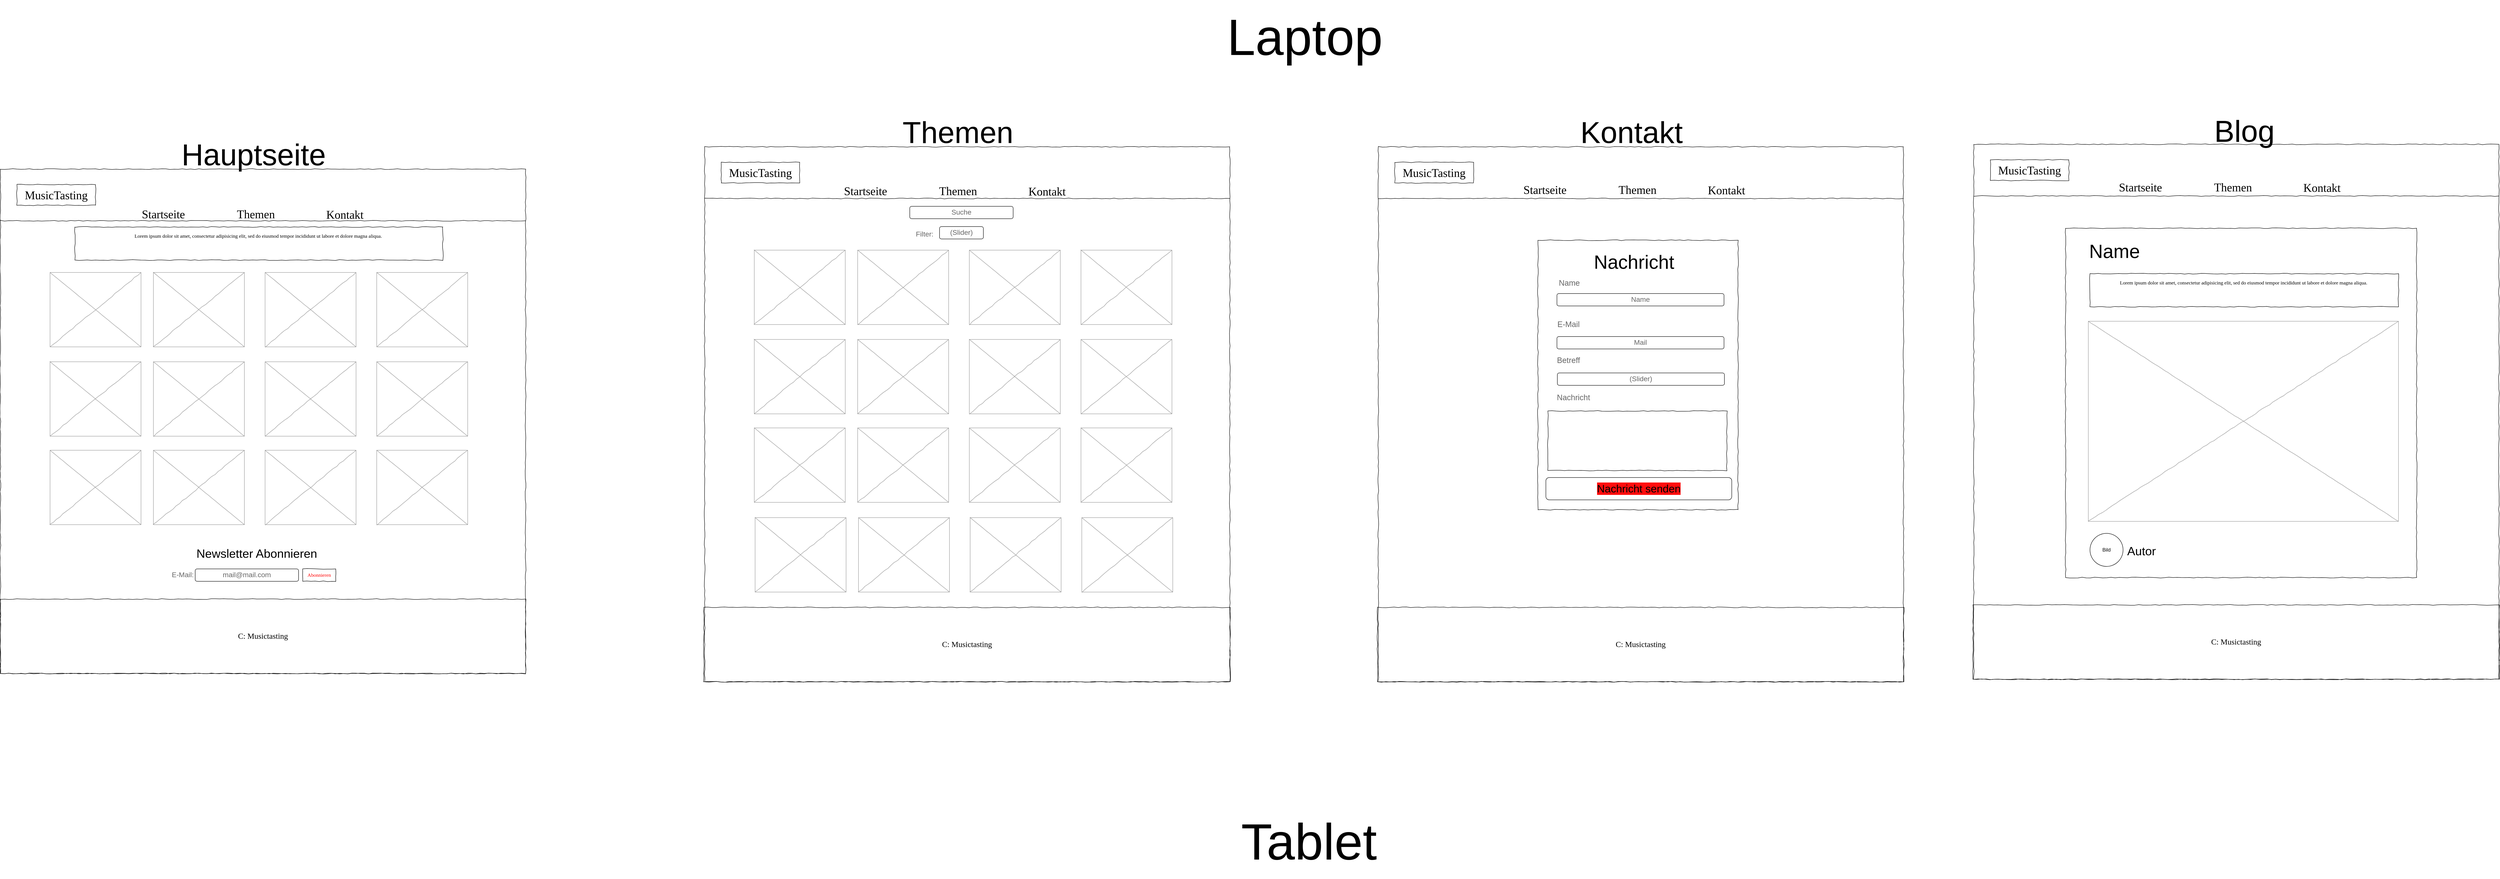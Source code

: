 <mxfile version="26.0.16">
  <diagram name="Page-1" id="03018318-947c-dd8e-b7a3-06fadd420f32">
    <mxGraphModel dx="10900" dy="7090" grid="0" gridSize="10" guides="1" tooltips="1" connect="1" arrows="1" fold="1" page="0" pageScale="1" pageWidth="1100" pageHeight="850" background="none" math="0" shadow="0">
      <root>
        <mxCell id="0" />
        <mxCell id="1" parent="0" />
        <mxCell id="2O41_qn-SW7AD8g0VkyL-54" value="" style="whiteSpace=wrap;html=1;rounded=0;shadow=0;labelBackgroundColor=none;strokeColor=#000000;strokeWidth=1;fillColor=none;fontFamily=Verdana;fontSize=12;fontColor=light-dark(#ff0000, #ededed);align=center;comic=1;" parent="1" vertex="1">
          <mxGeometry x="1623" y="-34" width="1270" height="1294" as="geometry" />
        </mxCell>
        <mxCell id="677b7b8949515195-1" value="" style="whiteSpace=wrap;html=1;rounded=0;shadow=0;labelBackgroundColor=none;strokeColor=#000000;strokeWidth=1;fillColor=none;fontFamily=Verdana;fontSize=12;fontColor=light-dark(#ff0000, #ededed);align=center;comic=1;" parent="1" vertex="1">
          <mxGeometry x="-80" y="20" width="1270" height="1220" as="geometry" />
        </mxCell>
        <mxCell id="677b7b8949515195-2" value="MusicTasting" style="whiteSpace=wrap;html=1;rounded=0;shadow=0;labelBackgroundColor=none;strokeWidth=1;fontFamily=Verdana;fontSize=28;align=center;comic=1;" parent="1" vertex="1">
          <mxGeometry x="-40" y="57.5" width="190" height="50" as="geometry" />
        </mxCell>
        <mxCell id="677b7b8949515195-4" value="&lt;font style=&quot;font-size: 28px;&quot;&gt;Startseite&lt;/font&gt;" style="text;html=1;points=[];align=left;verticalAlign=top;spacingTop=-4;fontSize=14;fontFamily=Verdana" parent="1" vertex="1">
          <mxGeometry x="260" y="110" width="100" height="35" as="geometry" />
        </mxCell>
        <mxCell id="677b7b8949515195-5" value="Themen" style="text;html=1;points=[];align=left;verticalAlign=top;spacingTop=-4;fontSize=28;fontFamily=Verdana;strokeWidth=4;" parent="1" vertex="1">
          <mxGeometry x="490" y="110" width="100" height="30" as="geometry" />
        </mxCell>
        <mxCell id="677b7b8949515195-6" value="Kontakt" style="text;html=1;points=[];align=left;verticalAlign=top;spacingTop=-4;fontSize=28;fontFamily=Verdana" parent="1" vertex="1">
          <mxGeometry x="706" y="111.25" width="110" height="32.5" as="geometry" />
        </mxCell>
        <mxCell id="677b7b8949515195-9" value="" style="line;strokeWidth=1;html=1;rounded=0;shadow=0;labelBackgroundColor=none;fillColor=none;fontFamily=Verdana;fontSize=14;fontColor=#000000;align=center;comic=1;" parent="1" vertex="1">
          <mxGeometry x="-80" y="140" width="1270" height="10" as="geometry" />
        </mxCell>
        <mxCell id="677b7b8949515195-15" value="&lt;div style=&quot;text-align: justify&quot;&gt;&lt;span&gt;Lorem ipsum dolor sit amet, consectetur adipisicing elit, sed do eiusmod tempor incididunt ut labore et dolore magna aliqua.&amp;nbsp;&lt;/span&gt;&lt;/div&gt;&lt;div style=&quot;text-align: justify&quot;&gt;&lt;br&gt;&lt;/div&gt;" style="whiteSpace=wrap;html=1;rounded=0;shadow=0;labelBackgroundColor=none;strokeWidth=1;fillColor=none;fontFamily=Verdana;fontSize=12;align=center;verticalAlign=top;spacing=10;comic=1;" parent="1" vertex="1">
          <mxGeometry x="100" y="160" width="890" height="80" as="geometry" />
        </mxCell>
        <mxCell id="677b7b8949515195-16" value="" style="verticalLabelPosition=bottom;shadow=0;dashed=0;align=center;html=1;verticalAlign=top;strokeWidth=1;shape=mxgraph.mockup.graphics.simpleIcon;strokeColor=#999999;rounded=0;labelBackgroundColor=none;fontFamily=Verdana;fontSize=14;fontColor=#000000;comic=1;" parent="1" vertex="1">
          <mxGeometry x="40" y="270" width="220" height="180" as="geometry" />
        </mxCell>
        <mxCell id="2O41_qn-SW7AD8g0VkyL-3" value="" style="verticalLabelPosition=bottom;shadow=0;dashed=0;align=center;html=1;verticalAlign=top;strokeWidth=1;shape=mxgraph.mockup.graphics.simpleIcon;strokeColor=#999999;rounded=0;labelBackgroundColor=none;fontFamily=Verdana;fontSize=14;fontColor=#000000;comic=1;" parent="1" vertex="1">
          <mxGeometry x="290" y="270" width="220" height="180" as="geometry" />
        </mxCell>
        <mxCell id="2O41_qn-SW7AD8g0VkyL-4" value="" style="verticalLabelPosition=bottom;shadow=0;dashed=0;align=center;html=1;verticalAlign=top;strokeWidth=1;shape=mxgraph.mockup.graphics.simpleIcon;strokeColor=#999999;rounded=0;labelBackgroundColor=none;fontFamily=Verdana;fontSize=14;fontColor=#000000;comic=1;" parent="1" vertex="1">
          <mxGeometry x="560" y="270" width="220" height="180" as="geometry" />
        </mxCell>
        <mxCell id="2O41_qn-SW7AD8g0VkyL-5" value="" style="verticalLabelPosition=bottom;shadow=0;dashed=0;align=center;html=1;verticalAlign=top;strokeWidth=1;shape=mxgraph.mockup.graphics.simpleIcon;strokeColor=#999999;rounded=0;labelBackgroundColor=none;fontFamily=Verdana;fontSize=14;fontColor=#000000;comic=1;" parent="1" vertex="1">
          <mxGeometry x="830" y="270" width="220" height="180" as="geometry" />
        </mxCell>
        <mxCell id="2O41_qn-SW7AD8g0VkyL-6" value="" style="verticalLabelPosition=bottom;shadow=0;dashed=0;align=center;html=1;verticalAlign=top;strokeWidth=1;shape=mxgraph.mockup.graphics.simpleIcon;strokeColor=#999999;rounded=0;labelBackgroundColor=none;fontFamily=Verdana;fontSize=14;fontColor=#000000;comic=1;" parent="1" vertex="1">
          <mxGeometry x="40" y="486" width="220" height="180" as="geometry" />
        </mxCell>
        <mxCell id="2O41_qn-SW7AD8g0VkyL-7" value="" style="verticalLabelPosition=bottom;shadow=0;dashed=0;align=center;html=1;verticalAlign=top;strokeWidth=1;shape=mxgraph.mockup.graphics.simpleIcon;strokeColor=#999999;rounded=0;labelBackgroundColor=none;fontFamily=Verdana;fontSize=14;fontColor=#000000;comic=1;" parent="1" vertex="1">
          <mxGeometry x="290" y="486" width="220" height="180" as="geometry" />
        </mxCell>
        <mxCell id="2O41_qn-SW7AD8g0VkyL-8" value="" style="verticalLabelPosition=bottom;shadow=0;dashed=0;align=center;html=1;verticalAlign=top;strokeWidth=1;shape=mxgraph.mockup.graphics.simpleIcon;strokeColor=#999999;rounded=0;labelBackgroundColor=none;fontFamily=Verdana;fontSize=14;fontColor=#000000;comic=1;" parent="1" vertex="1">
          <mxGeometry x="560" y="486" width="220" height="180" as="geometry" />
        </mxCell>
        <mxCell id="2O41_qn-SW7AD8g0VkyL-9" value="" style="verticalLabelPosition=bottom;shadow=0;dashed=0;align=center;html=1;verticalAlign=top;strokeWidth=1;shape=mxgraph.mockup.graphics.simpleIcon;strokeColor=#999999;rounded=0;labelBackgroundColor=none;fontFamily=Verdana;fontSize=14;fontColor=#000000;comic=1;" parent="1" vertex="1">
          <mxGeometry x="830" y="486" width="220" height="180" as="geometry" />
        </mxCell>
        <mxCell id="2O41_qn-SW7AD8g0VkyL-10" value="" style="verticalLabelPosition=bottom;shadow=0;dashed=0;align=center;html=1;verticalAlign=top;strokeWidth=1;shape=mxgraph.mockup.graphics.simpleIcon;strokeColor=#999999;rounded=0;labelBackgroundColor=none;fontFamily=Verdana;fontSize=14;fontColor=#000000;comic=1;" parent="1" vertex="1">
          <mxGeometry x="40" y="700" width="220" height="180" as="geometry" />
        </mxCell>
        <mxCell id="2O41_qn-SW7AD8g0VkyL-11" value="" style="verticalLabelPosition=bottom;shadow=0;dashed=0;align=center;html=1;verticalAlign=top;strokeWidth=1;shape=mxgraph.mockup.graphics.simpleIcon;strokeColor=#999999;rounded=0;labelBackgroundColor=none;fontFamily=Verdana;fontSize=14;fontColor=#000000;comic=1;" parent="1" vertex="1">
          <mxGeometry x="290" y="700" width="220" height="180" as="geometry" />
        </mxCell>
        <mxCell id="2O41_qn-SW7AD8g0VkyL-12" value="" style="verticalLabelPosition=bottom;shadow=0;dashed=0;align=center;html=1;verticalAlign=top;strokeWidth=1;shape=mxgraph.mockup.graphics.simpleIcon;strokeColor=#999999;rounded=0;labelBackgroundColor=none;fontFamily=Verdana;fontSize=14;fontColor=#000000;comic=1;" parent="1" vertex="1">
          <mxGeometry x="560" y="700" width="220" height="180" as="geometry" />
        </mxCell>
        <mxCell id="2O41_qn-SW7AD8g0VkyL-13" value="" style="verticalLabelPosition=bottom;shadow=0;dashed=0;align=center;html=1;verticalAlign=top;strokeWidth=1;shape=mxgraph.mockup.graphics.simpleIcon;strokeColor=#999999;rounded=0;labelBackgroundColor=none;fontFamily=Verdana;fontSize=14;fontColor=#000000;comic=1;" parent="1" vertex="1">
          <mxGeometry x="830" y="700" width="220" height="180" as="geometry" />
        </mxCell>
        <mxCell id="2O41_qn-SW7AD8g0VkyL-14" value="&lt;font style=&quot;font-size: 19px;&quot;&gt;C: Musictasting&lt;/font&gt;" style="whiteSpace=wrap;html=1;rounded=0;shadow=0;labelBackgroundColor=none;strokeWidth=1;fillColor=none;fontFamily=Verdana;fontSize=12;align=center;comic=1;" parent="1" vertex="1">
          <mxGeometry x="-80" y="1060" width="1270" height="180" as="geometry" />
        </mxCell>
        <mxCell id="2O41_qn-SW7AD8g0VkyL-18" value="Abonnieren" style="whiteSpace=wrap;html=1;rounded=0;shadow=0;labelBackgroundColor=none;strokeWidth=1;fillColor=none;fontFamily=Verdana;fontSize=12;align=center;comic=1;fontColor=light-dark(#ff0000, #ededed);" parent="1" vertex="1">
          <mxGeometry x="651" y="987" width="80" height="30" as="geometry" />
        </mxCell>
        <mxCell id="2O41_qn-SW7AD8g0VkyL-19" value="&lt;span style=&quot;color: rgb(102, 102, 102); font-size: 17px; text-align: left; text-wrap-mode: nowrap;&quot;&gt;mail@mail.com&lt;/span&gt;" style="rounded=1;whiteSpace=wrap;html=1;" parent="1" vertex="1">
          <mxGeometry x="391" y="987" width="250" height="30" as="geometry" />
        </mxCell>
        <mxCell id="2O41_qn-SW7AD8g0VkyL-20" value="&lt;span style=&quot;color: rgb(102, 102, 102); font-size: 17px; text-align: left; text-wrap-mode: nowrap;&quot;&gt;E-Mail:&lt;/span&gt;" style="rounded=1;whiteSpace=wrap;html=1;strokeColor=none;fillColor=none;" parent="1" vertex="1">
          <mxGeometry x="331" y="987" width="60" height="30" as="geometry" />
        </mxCell>
        <mxCell id="2O41_qn-SW7AD8g0VkyL-21" value="Newsletter Abonnieren" style="rounded=1;fontSize=29;labelBorderColor=none;whiteSpace=wrap;strokeColor=none;fillColor=none;" parent="1" vertex="1">
          <mxGeometry x="390" y="930" width="300" height="40" as="geometry" />
        </mxCell>
        <mxCell id="2O41_qn-SW7AD8g0VkyL-22" value="Hauptseite" style="rounded=1;fontSize=73;labelBorderColor=none;whiteSpace=wrap;strokeColor=none;fillColor=none;" parent="1" vertex="1">
          <mxGeometry x="274" y="-105" width="517" height="179" as="geometry" />
        </mxCell>
        <mxCell id="2O41_qn-SW7AD8g0VkyL-24" value="MusicTasting" style="whiteSpace=wrap;html=1;rounded=0;shadow=0;labelBackgroundColor=none;strokeWidth=1;fontFamily=Verdana;fontSize=28;align=center;comic=1;" parent="1" vertex="1">
          <mxGeometry x="1663" y="3.5" width="190" height="50" as="geometry" />
        </mxCell>
        <mxCell id="2O41_qn-SW7AD8g0VkyL-28" value="" style="line;strokeWidth=1;html=1;rounded=0;shadow=0;labelBackgroundColor=none;fillColor=none;fontFamily=Verdana;fontSize=14;fontColor=#000000;align=center;comic=1;" parent="1" vertex="1">
          <mxGeometry x="1623" y="86" width="1270" height="10" as="geometry" />
        </mxCell>
        <mxCell id="2O41_qn-SW7AD8g0VkyL-30" value="" style="verticalLabelPosition=bottom;shadow=0;dashed=0;align=center;html=1;verticalAlign=top;strokeWidth=1;shape=mxgraph.mockup.graphics.simpleIcon;strokeColor=#999999;rounded=0;labelBackgroundColor=none;fontFamily=Verdana;fontSize=14;fontColor=#000000;comic=1;" parent="1" vertex="1">
          <mxGeometry x="1743" y="216" width="220" height="180" as="geometry" />
        </mxCell>
        <mxCell id="2O41_qn-SW7AD8g0VkyL-31" value="" style="verticalLabelPosition=bottom;shadow=0;dashed=0;align=center;html=1;verticalAlign=top;strokeWidth=1;shape=mxgraph.mockup.graphics.simpleIcon;strokeColor=#999999;rounded=0;labelBackgroundColor=none;fontFamily=Verdana;fontSize=14;fontColor=#000000;comic=1;" parent="1" vertex="1">
          <mxGeometry x="1993" y="216" width="220" height="180" as="geometry" />
        </mxCell>
        <mxCell id="2O41_qn-SW7AD8g0VkyL-32" value="" style="verticalLabelPosition=bottom;shadow=0;dashed=0;align=center;html=1;verticalAlign=top;strokeWidth=1;shape=mxgraph.mockup.graphics.simpleIcon;strokeColor=#999999;rounded=0;labelBackgroundColor=none;fontFamily=Verdana;fontSize=14;fontColor=#000000;comic=1;" parent="1" vertex="1">
          <mxGeometry x="2263" y="216" width="220" height="180" as="geometry" />
        </mxCell>
        <mxCell id="2O41_qn-SW7AD8g0VkyL-33" value="" style="verticalLabelPosition=bottom;shadow=0;dashed=0;align=center;html=1;verticalAlign=top;strokeWidth=1;shape=mxgraph.mockup.graphics.simpleIcon;strokeColor=#999999;rounded=0;labelBackgroundColor=none;fontFamily=Verdana;fontSize=14;fontColor=#000000;comic=1;" parent="1" vertex="1">
          <mxGeometry x="2533" y="216" width="220" height="180" as="geometry" />
        </mxCell>
        <mxCell id="2O41_qn-SW7AD8g0VkyL-34" value="" style="verticalLabelPosition=bottom;shadow=0;dashed=0;align=center;html=1;verticalAlign=top;strokeWidth=1;shape=mxgraph.mockup.graphics.simpleIcon;strokeColor=#999999;rounded=0;labelBackgroundColor=none;fontFamily=Verdana;fontSize=14;fontColor=#000000;comic=1;" parent="1" vertex="1">
          <mxGeometry x="1743" y="432" width="220" height="180" as="geometry" />
        </mxCell>
        <mxCell id="2O41_qn-SW7AD8g0VkyL-35" value="" style="verticalLabelPosition=bottom;shadow=0;dashed=0;align=center;html=1;verticalAlign=top;strokeWidth=1;shape=mxgraph.mockup.graphics.simpleIcon;strokeColor=#999999;rounded=0;labelBackgroundColor=none;fontFamily=Verdana;fontSize=14;fontColor=#000000;comic=1;" parent="1" vertex="1">
          <mxGeometry x="1993" y="432" width="220" height="180" as="geometry" />
        </mxCell>
        <mxCell id="2O41_qn-SW7AD8g0VkyL-36" value="" style="verticalLabelPosition=bottom;shadow=0;dashed=0;align=center;html=1;verticalAlign=top;strokeWidth=1;shape=mxgraph.mockup.graphics.simpleIcon;strokeColor=#999999;rounded=0;labelBackgroundColor=none;fontFamily=Verdana;fontSize=14;fontColor=#000000;comic=1;" parent="1" vertex="1">
          <mxGeometry x="2263" y="432" width="220" height="180" as="geometry" />
        </mxCell>
        <mxCell id="2O41_qn-SW7AD8g0VkyL-37" value="" style="verticalLabelPosition=bottom;shadow=0;dashed=0;align=center;html=1;verticalAlign=top;strokeWidth=1;shape=mxgraph.mockup.graphics.simpleIcon;strokeColor=#999999;rounded=0;labelBackgroundColor=none;fontFamily=Verdana;fontSize=14;fontColor=#000000;comic=1;" parent="1" vertex="1">
          <mxGeometry x="2533" y="432" width="220" height="180" as="geometry" />
        </mxCell>
        <mxCell id="2O41_qn-SW7AD8g0VkyL-38" value="" style="verticalLabelPosition=bottom;shadow=0;dashed=0;align=center;html=1;verticalAlign=top;strokeWidth=1;shape=mxgraph.mockup.graphics.simpleIcon;strokeColor=#999999;rounded=0;labelBackgroundColor=none;fontFamily=Verdana;fontSize=14;fontColor=#000000;comic=1;" parent="1" vertex="1">
          <mxGeometry x="1743" y="646" width="220" height="180" as="geometry" />
        </mxCell>
        <mxCell id="2O41_qn-SW7AD8g0VkyL-39" value="" style="verticalLabelPosition=bottom;shadow=0;dashed=0;align=center;html=1;verticalAlign=top;strokeWidth=1;shape=mxgraph.mockup.graphics.simpleIcon;strokeColor=#999999;rounded=0;labelBackgroundColor=none;fontFamily=Verdana;fontSize=14;fontColor=#000000;comic=1;" parent="1" vertex="1">
          <mxGeometry x="1993" y="646" width="220" height="180" as="geometry" />
        </mxCell>
        <mxCell id="2O41_qn-SW7AD8g0VkyL-40" value="" style="verticalLabelPosition=bottom;shadow=0;dashed=0;align=center;html=1;verticalAlign=top;strokeWidth=1;shape=mxgraph.mockup.graphics.simpleIcon;strokeColor=#999999;rounded=0;labelBackgroundColor=none;fontFamily=Verdana;fontSize=14;fontColor=#000000;comic=1;" parent="1" vertex="1">
          <mxGeometry x="2263" y="646" width="220" height="180" as="geometry" />
        </mxCell>
        <mxCell id="2O41_qn-SW7AD8g0VkyL-41" value="" style="verticalLabelPosition=bottom;shadow=0;dashed=0;align=center;html=1;verticalAlign=top;strokeWidth=1;shape=mxgraph.mockup.graphics.simpleIcon;strokeColor=#999999;rounded=0;labelBackgroundColor=none;fontFamily=Verdana;fontSize=14;fontColor=#000000;comic=1;" parent="1" vertex="1">
          <mxGeometry x="2533" y="646" width="220" height="180" as="geometry" />
        </mxCell>
        <mxCell id="2O41_qn-SW7AD8g0VkyL-42" value="&lt;font style=&quot;font-size: 19px;&quot;&gt;C: Musictasting&lt;/font&gt;" style="whiteSpace=wrap;html=1;rounded=0;shadow=0;labelBackgroundColor=none;strokeWidth=1;fillColor=none;fontFamily=Verdana;fontSize=12;align=center;comic=1;" parent="1" vertex="1">
          <mxGeometry x="1621" y="1080" width="1273" height="180" as="geometry" />
        </mxCell>
        <mxCell id="2O41_qn-SW7AD8g0VkyL-47" value="Themen" style="rounded=1;fontSize=73;labelBorderColor=none;whiteSpace=wrap;strokeColor=none;fillColor=none;" parent="1" vertex="1">
          <mxGeometry x="1977" y="-159" width="517" height="179" as="geometry" />
        </mxCell>
        <mxCell id="2O41_qn-SW7AD8g0VkyL-49" value="" style="verticalLabelPosition=bottom;shadow=0;dashed=0;align=center;html=1;verticalAlign=top;strokeWidth=1;shape=mxgraph.mockup.graphics.simpleIcon;strokeColor=#999999;rounded=0;labelBackgroundColor=none;fontFamily=Verdana;fontSize=14;fontColor=#000000;comic=1;" parent="1" vertex="1">
          <mxGeometry x="1745" y="863" width="220" height="180" as="geometry" />
        </mxCell>
        <mxCell id="2O41_qn-SW7AD8g0VkyL-50" value="" style="verticalLabelPosition=bottom;shadow=0;dashed=0;align=center;html=1;verticalAlign=top;strokeWidth=1;shape=mxgraph.mockup.graphics.simpleIcon;strokeColor=#999999;rounded=0;labelBackgroundColor=none;fontFamily=Verdana;fontSize=14;fontColor=#000000;comic=1;" parent="1" vertex="1">
          <mxGeometry x="1995" y="863" width="220" height="180" as="geometry" />
        </mxCell>
        <mxCell id="2O41_qn-SW7AD8g0VkyL-51" value="" style="verticalLabelPosition=bottom;shadow=0;dashed=0;align=center;html=1;verticalAlign=top;strokeWidth=1;shape=mxgraph.mockup.graphics.simpleIcon;strokeColor=#999999;rounded=0;labelBackgroundColor=none;fontFamily=Verdana;fontSize=14;fontColor=#000000;comic=1;" parent="1" vertex="1">
          <mxGeometry x="2265" y="863" width="220" height="180" as="geometry" />
        </mxCell>
        <mxCell id="2O41_qn-SW7AD8g0VkyL-52" value="" style="verticalLabelPosition=bottom;shadow=0;dashed=0;align=center;html=1;verticalAlign=top;strokeWidth=1;shape=mxgraph.mockup.graphics.simpleIcon;strokeColor=#999999;rounded=0;labelBackgroundColor=none;fontFamily=Verdana;fontSize=14;fontColor=#000000;comic=1;" parent="1" vertex="1">
          <mxGeometry x="2535" y="863" width="220" height="180" as="geometry" />
        </mxCell>
        <mxCell id="2O41_qn-SW7AD8g0VkyL-55" value="&lt;span style=&quot;color: rgb(102, 102, 102); font-size: 17px; text-align: left; text-wrap-mode: nowrap;&quot;&gt;Suche&lt;/span&gt;" style="rounded=1;whiteSpace=wrap;html=1;" parent="1" vertex="1">
          <mxGeometry x="2119" y="110" width="250" height="30" as="geometry" />
        </mxCell>
        <mxCell id="2O41_qn-SW7AD8g0VkyL-56" value="&lt;span style=&quot;color: rgb(102, 102, 102); font-size: 17px; text-align: left; text-wrap-mode: nowrap;&quot;&gt;Filter:&lt;/span&gt;" style="rounded=1;whiteSpace=wrap;html=1;strokeColor=none;fillColor=none;" parent="1" vertex="1">
          <mxGeometry x="2125" y="163" width="60" height="30" as="geometry" />
        </mxCell>
        <mxCell id="2O41_qn-SW7AD8g0VkyL-57" value="&lt;span style=&quot;color: rgb(102, 102, 102); font-size: 17px; text-align: left; text-wrap-mode: nowrap;&quot;&gt;(Slider)&lt;/span&gt;" style="rounded=1;whiteSpace=wrap;html=1;" parent="1" vertex="1">
          <mxGeometry x="2191" y="159" width="106" height="30" as="geometry" />
        </mxCell>
        <mxCell id="2O41_qn-SW7AD8g0VkyL-85" value="" style="whiteSpace=wrap;html=1;rounded=0;shadow=0;labelBackgroundColor=none;strokeColor=#000000;strokeWidth=1;fillColor=none;fontFamily=Verdana;fontSize=12;fontColor=light-dark(#ff0000, #ededed);align=center;comic=1;" parent="1" vertex="1">
          <mxGeometry x="3252" y="-34" width="1270" height="1294" as="geometry" />
        </mxCell>
        <mxCell id="2O41_qn-SW7AD8g0VkyL-86" value="MusicTasting" style="whiteSpace=wrap;html=1;rounded=0;shadow=0;labelBackgroundColor=none;strokeWidth=1;fontFamily=Verdana;fontSize=28;align=center;comic=1;" parent="1" vertex="1">
          <mxGeometry x="3292" y="3.5" width="190" height="50" as="geometry" />
        </mxCell>
        <mxCell id="2O41_qn-SW7AD8g0VkyL-90" value="" style="line;strokeWidth=1;html=1;rounded=0;shadow=0;labelBackgroundColor=none;fillColor=none;fontFamily=Verdana;fontSize=14;fontColor=#000000;align=center;comic=1;" parent="1" vertex="1">
          <mxGeometry x="3252" y="86" width="1270" height="10" as="geometry" />
        </mxCell>
        <mxCell id="2O41_qn-SW7AD8g0VkyL-103" value="&lt;font style=&quot;font-size: 19px;&quot;&gt;C: Musictasting&lt;/font&gt;" style="whiteSpace=wrap;html=1;rounded=0;shadow=0;labelBackgroundColor=none;strokeWidth=1;fillColor=none;fontFamily=Verdana;fontSize=12;align=center;comic=1;" parent="1" vertex="1">
          <mxGeometry x="3250" y="1080" width="1273" height="180" as="geometry" />
        </mxCell>
        <mxCell id="2O41_qn-SW7AD8g0VkyL-104" value="Kontakt" style="rounded=1;fontSize=73;labelBorderColor=none;whiteSpace=wrap;strokeColor=none;fillColor=none;" parent="1" vertex="1">
          <mxGeometry x="3606" y="-159" width="517" height="179" as="geometry" />
        </mxCell>
        <mxCell id="2O41_qn-SW7AD8g0VkyL-109" value="&lt;font style=&quot;font-size: 26px; background-color: rgb(255, 13, 13);&quot;&gt;Nachricht senden&lt;/font&gt;" style="rounded=1;whiteSpace=wrap;labelBackgroundColor=none;labelBorderColor=none;textShadow=0;html=1;" parent="1" vertex="1">
          <mxGeometry x="3657.25" y="766" width="449.5" height="54" as="geometry" />
        </mxCell>
        <mxCell id="2O41_qn-SW7AD8g0VkyL-112" value="" style="whiteSpace=wrap;html=1;rounded=0;shadow=0;labelBackgroundColor=none;strokeWidth=1;fillColor=none;fontFamily=Verdana;fontSize=12;align=center;comic=1;" parent="1" vertex="1">
          <mxGeometry x="3638" y="192" width="484" height="652" as="geometry" />
        </mxCell>
        <mxCell id="2O41_qn-SW7AD8g0VkyL-113" value="Nachricht" style="rounded=1;fontSize=46;labelBorderColor=none;whiteSpace=wrap;strokeColor=none;fillColor=none;" parent="1" vertex="1">
          <mxGeometry x="3612" y="155" width="517" height="179" as="geometry" />
        </mxCell>
        <mxCell id="2O41_qn-SW7AD8g0VkyL-114" value="&lt;span style=&quot;color: rgb(102, 102, 102); text-align: left; text-wrap-mode: nowrap;&quot;&gt;Name&lt;/span&gt;" style="rounded=1;whiteSpace=wrap;html=1;strokeColor=none;fillColor=none;fontSize=19;" parent="1" vertex="1">
          <mxGeometry x="3684" y="281" width="60" height="30" as="geometry" />
        </mxCell>
        <mxCell id="2O41_qn-SW7AD8g0VkyL-115" value="&lt;span style=&quot;color: rgb(102, 102, 102); text-align: left; text-wrap-mode: nowrap;&quot;&gt;E-Mail&lt;/span&gt;" style="rounded=1;whiteSpace=wrap;html=1;strokeColor=none;fillColor=none;fontSize=19;" parent="1" vertex="1">
          <mxGeometry x="3682" y="381" width="60" height="30" as="geometry" />
        </mxCell>
        <mxCell id="2O41_qn-SW7AD8g0VkyL-116" value="&lt;span style=&quot;color: rgb(102, 102, 102); text-align: left; text-wrap-mode: nowrap;&quot;&gt;Betreff&lt;/span&gt;" style="rounded=1;whiteSpace=wrap;html=1;strokeColor=none;fillColor=none;fontSize=19;" parent="1" vertex="1">
          <mxGeometry x="3682" y="468" width="60" height="30" as="geometry" />
        </mxCell>
        <mxCell id="2O41_qn-SW7AD8g0VkyL-118" value="&lt;span style=&quot;color: rgb(102, 102, 102); text-align: left; text-wrap-mode: nowrap;&quot;&gt;Nachricht&lt;/span&gt;" style="rounded=1;whiteSpace=wrap;html=1;strokeColor=none;fillColor=none;fontSize=19;" parent="1" vertex="1">
          <mxGeometry x="3694" y="558" width="60" height="30" as="geometry" />
        </mxCell>
        <mxCell id="2O41_qn-SW7AD8g0VkyL-119" value="" style="whiteSpace=wrap;html=1;rounded=0;shadow=0;labelBackgroundColor=none;strokeWidth=1;fillColor=none;fontFamily=Verdana;fontSize=12;align=center;comic=1;" parent="1" vertex="1">
          <mxGeometry x="3662" y="605" width="433" height="144" as="geometry" />
        </mxCell>
        <mxCell id="2O41_qn-SW7AD8g0VkyL-120" value="&lt;span style=&quot;color: rgb(102, 102, 102); font-size: 17px; text-align: left; text-wrap-mode: nowrap;&quot;&gt;Name&lt;/span&gt;" style="rounded=1;whiteSpace=wrap;html=1;" parent="1" vertex="1">
          <mxGeometry x="3684" y="321" width="404" height="30" as="geometry" />
        </mxCell>
        <mxCell id="2O41_qn-SW7AD8g0VkyL-121" value="&lt;span style=&quot;color: rgb(102, 102, 102); font-size: 17px; text-align: left; text-wrap-mode: nowrap;&quot;&gt;Mail&lt;/span&gt;" style="rounded=1;whiteSpace=wrap;html=1;" parent="1" vertex="1">
          <mxGeometry x="3684" y="425" width="404" height="30" as="geometry" />
        </mxCell>
        <mxCell id="2O41_qn-SW7AD8g0VkyL-122" value="&lt;span style=&quot;color: rgb(102, 102, 102); font-size: 17px; text-align: left; text-wrap-mode: nowrap;&quot;&gt;(Slider)&lt;/span&gt;" style="rounded=1;whiteSpace=wrap;html=1;" parent="1" vertex="1">
          <mxGeometry x="3685" y="513" width="404" height="30" as="geometry" />
        </mxCell>
        <mxCell id="2O41_qn-SW7AD8g0VkyL-123" value="&lt;font style=&quot;font-size: 28px;&quot;&gt;Startseite&lt;/font&gt;" style="text;html=1;points=[];align=left;verticalAlign=top;spacingTop=-4;fontSize=14;fontFamily=Verdana" parent="1" vertex="1">
          <mxGeometry x="1957.5" y="53.5" width="100" height="35" as="geometry" />
        </mxCell>
        <mxCell id="2O41_qn-SW7AD8g0VkyL-124" value="Themen" style="text;html=1;points=[];align=left;verticalAlign=top;spacingTop=-4;fontSize=28;fontFamily=Verdana;strokeWidth=4;" parent="1" vertex="1">
          <mxGeometry x="2187.5" y="53.5" width="100" height="30" as="geometry" />
        </mxCell>
        <mxCell id="2O41_qn-SW7AD8g0VkyL-125" value="Kontakt" style="text;html=1;points=[];align=left;verticalAlign=top;spacingTop=-4;fontSize=28;fontFamily=Verdana" parent="1" vertex="1">
          <mxGeometry x="2403.5" y="54.75" width="110" height="32.5" as="geometry" />
        </mxCell>
        <mxCell id="2O41_qn-SW7AD8g0VkyL-126" value="&lt;font style=&quot;font-size: 28px;&quot;&gt;Startseite&lt;/font&gt;" style="text;html=1;points=[];align=left;verticalAlign=top;spacingTop=-4;fontSize=14;fontFamily=Verdana" parent="1" vertex="1">
          <mxGeometry x="3600.5" y="51" width="100" height="35" as="geometry" />
        </mxCell>
        <mxCell id="2O41_qn-SW7AD8g0VkyL-127" value="Themen" style="text;html=1;points=[];align=left;verticalAlign=top;spacingTop=-4;fontSize=28;fontFamily=Verdana;strokeWidth=4;" parent="1" vertex="1">
          <mxGeometry x="3830.5" y="51" width="100" height="30" as="geometry" />
        </mxCell>
        <mxCell id="2O41_qn-SW7AD8g0VkyL-128" value="Kontakt" style="text;html=1;points=[];align=left;verticalAlign=top;spacingTop=-4;fontSize=28;fontFamily=Verdana" parent="1" vertex="1">
          <mxGeometry x="4046.5" y="52.25" width="110" height="32.5" as="geometry" />
        </mxCell>
        <mxCell id="2O41_qn-SW7AD8g0VkyL-129" value="" style="whiteSpace=wrap;html=1;rounded=0;shadow=0;labelBackgroundColor=none;strokeColor=#000000;strokeWidth=1;fillColor=none;fontFamily=Verdana;fontSize=12;fontColor=light-dark(#ff0000, #ededed);align=center;comic=1;" parent="1" vertex="1">
          <mxGeometry x="4692" y="-40" width="1270" height="1294" as="geometry" />
        </mxCell>
        <mxCell id="2O41_qn-SW7AD8g0VkyL-130" value="MusicTasting" style="whiteSpace=wrap;html=1;rounded=0;shadow=0;labelBackgroundColor=none;strokeWidth=1;fontFamily=Verdana;fontSize=28;align=center;comic=1;" parent="1" vertex="1">
          <mxGeometry x="4732" y="-2.5" width="190" height="50" as="geometry" />
        </mxCell>
        <mxCell id="2O41_qn-SW7AD8g0VkyL-131" value="" style="line;strokeWidth=1;html=1;rounded=0;shadow=0;labelBackgroundColor=none;fillColor=none;fontFamily=Verdana;fontSize=14;fontColor=#000000;align=center;comic=1;" parent="1" vertex="1">
          <mxGeometry x="4692" y="80" width="1270" height="10" as="geometry" />
        </mxCell>
        <mxCell id="2O41_qn-SW7AD8g0VkyL-132" value="&lt;font style=&quot;font-size: 19px;&quot;&gt;C: Musictasting&lt;/font&gt;" style="whiteSpace=wrap;html=1;rounded=0;shadow=0;labelBackgroundColor=none;strokeWidth=1;fillColor=none;fontFamily=Verdana;fontSize=12;align=center;comic=1;" parent="1" vertex="1">
          <mxGeometry x="4690" y="1074" width="1273" height="180" as="geometry" />
        </mxCell>
        <mxCell id="2O41_qn-SW7AD8g0VkyL-133" value="Blog" style="rounded=1;fontSize=73;labelBorderColor=none;whiteSpace=wrap;strokeColor=none;fillColor=none;" parent="1" vertex="1">
          <mxGeometry x="5087.5" y="-162" width="517" height="179" as="geometry" />
        </mxCell>
        <mxCell id="2O41_qn-SW7AD8g0VkyL-141" value="Bild" style="whiteSpace=wrap;html=1;rounded=0;shadow=0;labelBackgroundColor=none;strokeWidth=1;fillColor=none;fontFamily=Verdana;fontSize=12;align=center;comic=1;" parent="1" vertex="1">
          <mxGeometry x="4914" y="163" width="849" height="845" as="geometry" />
        </mxCell>
        <mxCell id="2O41_qn-SW7AD8g0VkyL-145" value="&lt;font style=&quot;font-size: 28px;&quot;&gt;Startseite&lt;/font&gt;" style="text;html=1;points=[];align=left;verticalAlign=top;spacingTop=-4;fontSize=14;fontFamily=Verdana" parent="1" vertex="1">
          <mxGeometry x="5040.5" y="45" width="100" height="35" as="geometry" />
        </mxCell>
        <mxCell id="2O41_qn-SW7AD8g0VkyL-146" value="Themen" style="text;html=1;points=[];align=left;verticalAlign=top;spacingTop=-4;fontSize=28;fontFamily=Verdana;strokeWidth=4;" parent="1" vertex="1">
          <mxGeometry x="5270.5" y="45" width="100" height="30" as="geometry" />
        </mxCell>
        <mxCell id="2O41_qn-SW7AD8g0VkyL-147" value="Kontakt" style="text;html=1;points=[];align=left;verticalAlign=top;spacingTop=-4;fontSize=28;fontFamily=Verdana" parent="1" vertex="1">
          <mxGeometry x="5486.5" y="46.25" width="110" height="32.5" as="geometry" />
        </mxCell>
        <mxCell id="2O41_qn-SW7AD8g0VkyL-148" value="" style="verticalLabelPosition=bottom;shadow=0;dashed=0;align=center;html=1;verticalAlign=top;strokeWidth=1;shape=mxgraph.mockup.graphics.simpleIcon;strokeColor=#999999;rounded=0;labelBackgroundColor=none;fontFamily=Verdana;fontSize=14;fontColor=#000000;comic=1;" parent="1" vertex="1">
          <mxGeometry x="4969" y="388" width="750" height="484" as="geometry" />
        </mxCell>
        <mxCell id="2O41_qn-SW7AD8g0VkyL-149" value="&lt;span style=&quot;color: rgb(0, 0, 0); font-family: Helvetica; font-size: 46px; font-style: normal; font-variant-ligatures: normal; font-variant-caps: normal; font-weight: 400; letter-spacing: normal; orphans: 2; text-align: center; text-indent: 0px; text-transform: none; widows: 2; word-spacing: 0px; -webkit-text-stroke-width: 0px; white-space: normal; background-color: rgb(255, 255, 255); text-decoration-thickness: initial; text-decoration-style: initial; text-decoration-color: initial; display: inline !important; float: none;&quot;&gt;Name&lt;/span&gt;" style="text;whiteSpace=wrap;html=1;" parent="1" vertex="1">
          <mxGeometry x="4968.997" y="185.0" width="222" height="77" as="geometry" />
        </mxCell>
        <mxCell id="2O41_qn-SW7AD8g0VkyL-150" value="&lt;div style=&quot;text-align: justify&quot;&gt;&lt;span&gt;Lorem ipsum dolor sit amet, consectetur adipisicing elit, sed do eiusmod tempor incididunt ut labore et dolore magna aliqua.&amp;nbsp;&lt;/span&gt;&lt;/div&gt;&lt;div style=&quot;text-align: justify&quot;&gt;&lt;br&gt;&lt;/div&gt;" style="whiteSpace=wrap;html=1;rounded=0;shadow=0;labelBackgroundColor=none;strokeWidth=1;fillColor=none;fontFamily=Verdana;fontSize=12;align=center;verticalAlign=top;spacing=10;comic=1;" parent="1" vertex="1">
          <mxGeometry x="4973" y="273" width="746" height="80" as="geometry" />
        </mxCell>
        <mxCell id="2O41_qn-SW7AD8g0VkyL-151" value="Bild" style="ellipse;whiteSpace=wrap;html=1;aspect=fixed;" parent="1" vertex="1">
          <mxGeometry x="4973" y="901" width="80" height="80" as="geometry" />
        </mxCell>
        <mxCell id="2O41_qn-SW7AD8g0VkyL-155" value="&lt;span style=&quot;color: rgb(0, 0, 0); font-family: Helvetica; font-style: normal; font-variant-ligatures: normal; font-variant-caps: normal; font-weight: 400; letter-spacing: normal; orphans: 2; text-align: center; text-indent: 0px; text-transform: none; widows: 2; word-spacing: 0px; -webkit-text-stroke-width: 0px; white-space: normal; background-color: rgb(255, 255, 255); text-decoration-thickness: initial; text-decoration-style: initial; text-decoration-color: initial; float: none; display: inline !important;&quot;&gt;Autor&lt;/span&gt;" style="text;whiteSpace=wrap;html=1;fontSize=29;" parent="1" vertex="1">
          <mxGeometry x="5061" y="920" width="73" height="42" as="geometry" />
        </mxCell>
        <mxCell id="0T8yXIebYPb7rNoqqRBt-1" value="Laptop" style="rounded=1;fontSize=123;labelBorderColor=none;whiteSpace=wrap;strokeColor=none;fillColor=none;" vertex="1" parent="1">
          <mxGeometry x="2816" y="-389" width="517" height="179" as="geometry" />
        </mxCell>
        <mxCell id="0T8yXIebYPb7rNoqqRBt-3" value="Tablet" style="rounded=1;fontSize=123;labelBorderColor=none;whiteSpace=wrap;strokeColor=none;fillColor=none;" vertex="1" parent="1">
          <mxGeometry x="2826" y="1557" width="517" height="179" as="geometry" />
        </mxCell>
      </root>
    </mxGraphModel>
  </diagram>
</mxfile>

